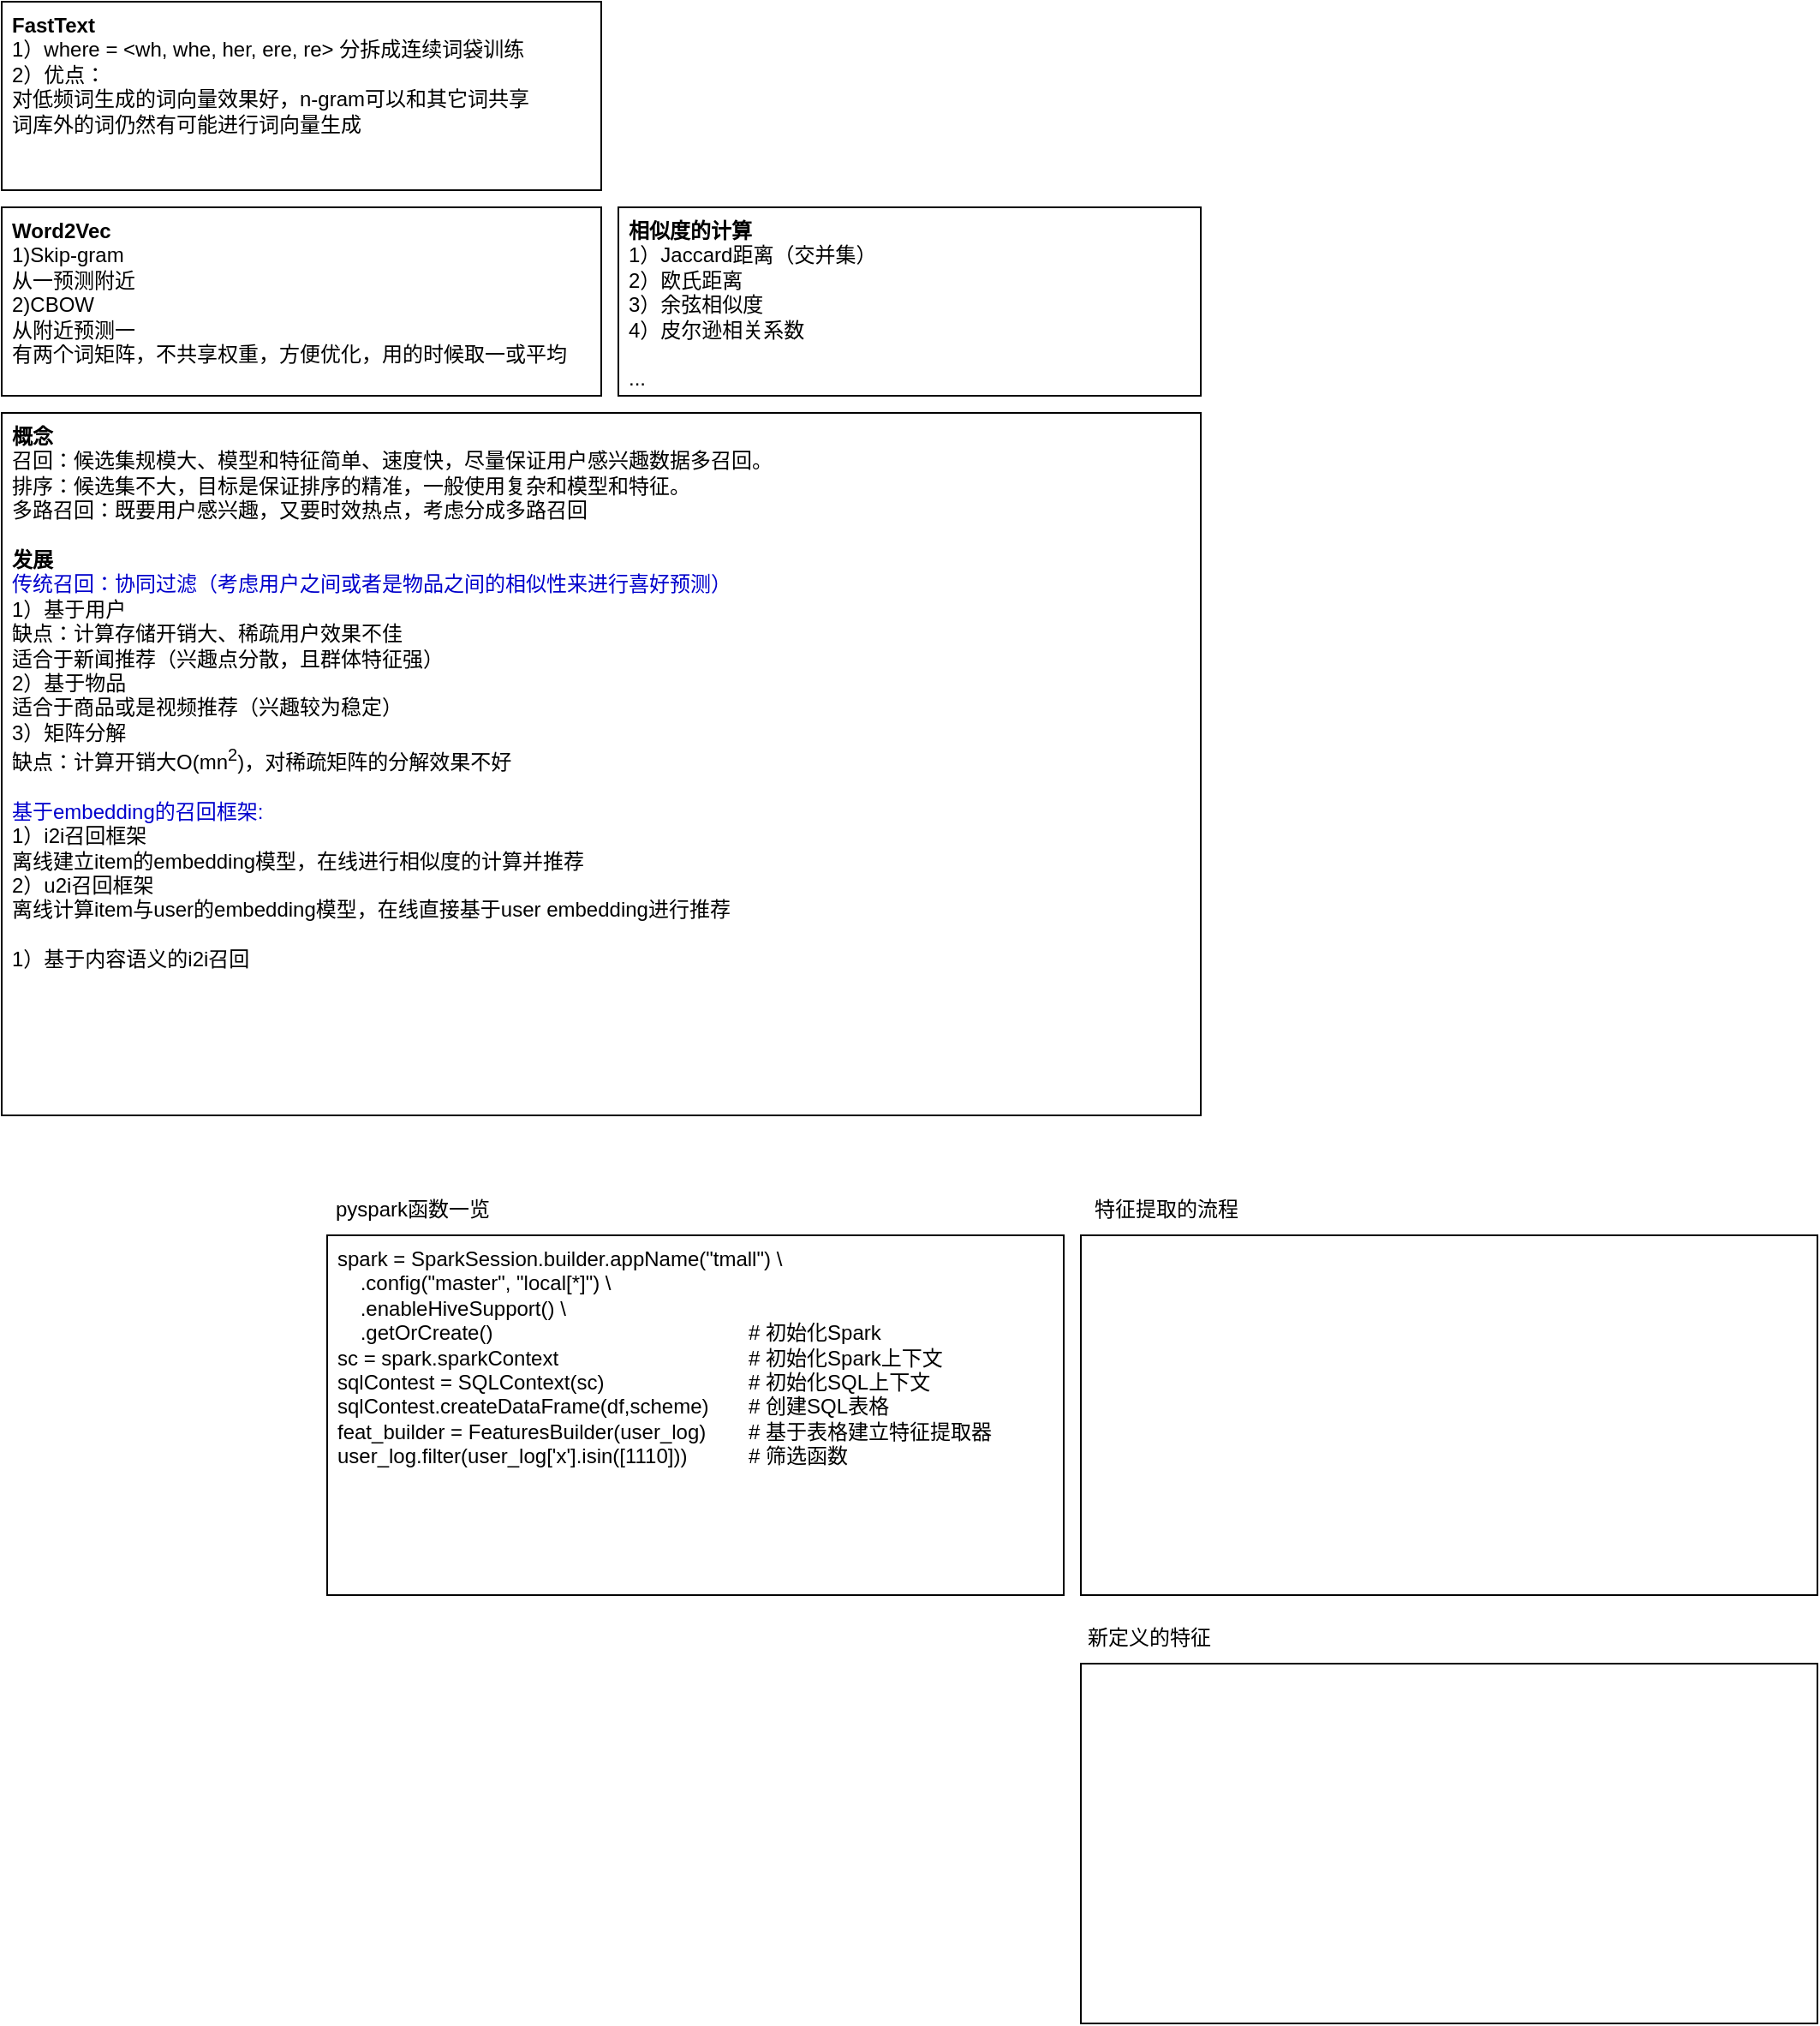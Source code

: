 <mxfile version="24.7.6">
  <diagram name="第 1 页" id="36jbz5RrVT9zZQwFr1fX">
    <mxGraphModel dx="1592" dy="1633" grid="1" gridSize="10" guides="1" tooltips="1" connect="1" arrows="1" fold="1" page="0" pageScale="1" pageWidth="827" pageHeight="1169" math="0" shadow="0">
      <root>
        <mxCell id="0" />
        <mxCell id="1" parent="0" />
        <mxCell id="ATmWsD3FDVk_h2czRpAP-1" value="&lt;div&gt;spark = SparkSession.builder&lt;span style=&quot;background-color: initial;&quot;&gt;.appName(&quot;tmall&quot;) \&lt;/span&gt;&lt;/div&gt;&lt;div&gt;&amp;nbsp; &amp;nbsp; .config(&quot;master&quot;, &quot;local[*]&quot;) \&lt;/div&gt;&lt;div&gt;&amp;nbsp; &amp;nbsp; .enableHiveSupport() \&lt;/div&gt;&lt;div&gt;&amp;nbsp; &amp;nbsp; .getOrCreate()&lt;span style=&quot;white-space: pre;&quot;&gt;&#x9;&lt;/span&gt;&lt;span style=&quot;white-space: pre;&quot;&gt;&#x9;&lt;/span&gt;&lt;span style=&quot;white-space: pre;&quot;&gt;&#x9;&lt;/span&gt;&lt;span style=&quot;white-space: pre;&quot;&gt;&#x9;&lt;/span&gt;&lt;span style=&quot;white-space: pre;&quot;&gt;&#x9;&lt;span style=&quot;white-space: pre;&quot;&gt;&#x9;&lt;/span&gt;&lt;/span&gt;# 初始化Spark&lt;/div&gt;&lt;div&gt;sc = spark.sparkContext&lt;span style=&quot;white-space: pre;&quot;&gt;&#x9;&lt;/span&gt;&lt;span style=&quot;white-space: pre;&quot;&gt;&#x9;&lt;/span&gt;&lt;span style=&quot;white-space: pre;&quot;&gt;&#x9;&lt;/span&gt;&lt;span style=&quot;white-space: pre;&quot;&gt;&#x9;&lt;span style=&quot;white-space: pre;&quot;&gt;&#x9;&lt;/span&gt;&lt;/span&gt;# 初始化Spark上下文&lt;br&gt;&lt;/div&gt;&lt;div&gt;sqlContest = SQLContext(sc)&lt;span style=&quot;white-space: pre;&quot;&gt;&#x9;&lt;/span&gt;&lt;span style=&quot;white-space: pre;&quot;&gt;&#x9;&lt;/span&gt;&lt;span style=&quot;white-space: pre;&quot;&gt;&#x9;&lt;span style=&quot;white-space: pre;&quot;&gt;&#x9;&lt;/span&gt;&lt;/span&gt;# 初始化SQL上下文&lt;br&gt;&lt;/div&gt;&lt;div&gt;sqlContest.createDataFrame(df,scheme)&lt;span style=&quot;white-space: pre;&quot;&gt;&#x9;&lt;/span&gt;# 创建SQL表格&lt;br&gt;&lt;/div&gt;&lt;div&gt;feat_builder = FeaturesBuilder(user_log)&lt;span style=&quot;white-space: pre;&quot;&gt;&#x9;&lt;/span&gt;# 基于表格建立特征提取器&lt;br&gt;&lt;/div&gt;&lt;div&gt;user_log.filter(user_log[&#39;x&#39;].isin([1110]))&lt;span style=&quot;white-space: pre;&quot;&gt;&#x9;&lt;/span&gt;&lt;span style=&quot;white-space: pre;&quot;&gt;&#x9;&lt;/span&gt;# 筛选函数&lt;br&gt;&lt;/div&gt;&lt;div&gt;&lt;br&gt;&lt;/div&gt;&lt;div&gt;&lt;br&gt;&lt;/div&gt;" style="rounded=0;whiteSpace=wrap;html=1;align=left;verticalAlign=top;spacingLeft=4;" vertex="1" parent="1">
          <mxGeometry x="-220" y="-170" width="430" height="210" as="geometry" />
        </mxCell>
        <mxCell id="ATmWsD3FDVk_h2czRpAP-2" value="pyspark函数一览" style="text;html=1;align=center;verticalAlign=middle;whiteSpace=wrap;rounded=0;" vertex="1" parent="1">
          <mxGeometry x="-220" y="-200" width="100" height="30" as="geometry" />
        </mxCell>
        <mxCell id="ATmWsD3FDVk_h2czRpAP-3" value="&lt;div&gt;&lt;br&gt;&lt;/div&gt;" style="rounded=0;whiteSpace=wrap;html=1;align=left;verticalAlign=top;spacingLeft=4;" vertex="1" parent="1">
          <mxGeometry x="220" y="-170" width="430" height="210" as="geometry" />
        </mxCell>
        <mxCell id="ATmWsD3FDVk_h2czRpAP-4" value="特征提取的流程" style="text;html=1;align=center;verticalAlign=middle;whiteSpace=wrap;rounded=0;" vertex="1" parent="1">
          <mxGeometry x="220" y="-200" width="100" height="30" as="geometry" />
        </mxCell>
        <mxCell id="ATmWsD3FDVk_h2czRpAP-5" value="新定义的特征" style="text;html=1;align=center;verticalAlign=middle;whiteSpace=wrap;rounded=0;" vertex="1" parent="1">
          <mxGeometry x="220" y="50" width="80" height="30" as="geometry" />
        </mxCell>
        <mxCell id="ATmWsD3FDVk_h2czRpAP-6" value="&lt;div&gt;&lt;br&gt;&lt;/div&gt;" style="rounded=0;whiteSpace=wrap;html=1;align=left;verticalAlign=top;spacingLeft=4;" vertex="1" parent="1">
          <mxGeometry x="220" y="80" width="430" height="210" as="geometry" />
        </mxCell>
        <mxCell id="ATmWsD3FDVk_h2czRpAP-8" value="&lt;div&gt;&lt;b&gt;概念&lt;/b&gt;&lt;/div&gt;&lt;div&gt;召回：候选集规模大、模型和特征简单、速度快，尽量保证用户感兴趣数据多召回。&lt;/div&gt;&lt;div&gt;排序：候选集不大，目标是保证排序的精准，一般使用复杂和模型和特征。&lt;/div&gt;&lt;div&gt;多路召回：既要用户感兴趣，又要时效热点，考虑分成多路召回&lt;/div&gt;&lt;div&gt;&lt;br&gt;&lt;/div&gt;&lt;div&gt;&lt;b&gt;发展&lt;/b&gt;&lt;/div&gt;&lt;div&gt;&lt;font color=&quot;#0000cc&quot;&gt;传统召回：协同过滤（考虑用户之间或者是物品之间的相似性来进行喜好预测）&lt;/font&gt;&lt;/div&gt;&lt;div&gt;1）基于用户&lt;/div&gt;&lt;div&gt;缺点：计算存储开销大、稀疏用户效果不佳&lt;/div&gt;&lt;div&gt;适合于新闻推荐（兴趣点分散，且群体特征强）&lt;/div&gt;&lt;div&gt;2）基于物品&lt;/div&gt;&lt;div&gt;适合于商品或是视频推荐（兴趣较为稳定）&lt;/div&gt;&lt;div&gt;3）矩阵分解&lt;br&gt;&lt;/div&gt;&lt;div&gt;缺点：计算开销大O(mn&lt;sup&gt;2&lt;/sup&gt;)，对稀疏矩阵的分解效果不好&lt;/div&gt;&lt;div&gt;&lt;br&gt;&lt;/div&gt;&lt;div&gt;&lt;font color=&quot;#0000cc&quot;&gt;基于embedding的召回框架:&lt;/font&gt;&lt;/div&gt;&lt;div&gt;1）i2i召回框架&lt;/div&gt;&lt;div&gt;离线建立item的embedding模型，在线进行相似度的计算并推荐&lt;/div&gt;&lt;div&gt;2）u2i召回框架&lt;/div&gt;&lt;div&gt;离线计算item与user的&lt;span style=&quot;background-color: initial;&quot;&gt;embedding模型，在线直接基于user&amp;nbsp;&lt;/span&gt;&lt;span style=&quot;background-color: initial;&quot;&gt;embedding进行推荐&lt;/span&gt;&lt;/div&gt;&lt;div&gt;&lt;br&gt;&lt;/div&gt;&lt;div&gt;1）基于内容语义的i2i召回&lt;/div&gt;&lt;div&gt;&lt;br&gt;&lt;/div&gt;" style="rounded=0;whiteSpace=wrap;html=1;align=left;verticalAlign=top;spacingLeft=4;" vertex="1" parent="1">
          <mxGeometry x="-410" y="-650" width="700" height="410" as="geometry" />
        </mxCell>
        <mxCell id="ATmWsD3FDVk_h2czRpAP-10" value="&lt;div&gt;&lt;b&gt;相似度的计算&lt;/b&gt;&lt;/div&gt;&lt;div&gt;1）Jaccard距离（交并集）&lt;/div&gt;&lt;div&gt;2）欧氏距离&lt;/div&gt;&lt;div&gt;3）余弦相似度&lt;/div&gt;&lt;div&gt;4）皮尔逊相关系数&lt;/div&gt;&lt;div&gt;&lt;br&gt;&lt;/div&gt;&lt;div&gt;...&lt;/div&gt;" style="rounded=0;whiteSpace=wrap;html=1;align=left;verticalAlign=top;spacingLeft=4;" vertex="1" parent="1">
          <mxGeometry x="-50" y="-770" width="340" height="110" as="geometry" />
        </mxCell>
        <mxCell id="ATmWsD3FDVk_h2czRpAP-11" value="&lt;b&gt;Word2Vec&lt;/b&gt;&lt;div&gt;1)Skip-gram&lt;/div&gt;&lt;div&gt;从一预测附近&lt;/div&gt;&lt;div&gt;2)CBOW&lt;/div&gt;&lt;div&gt;从附近预测一&lt;/div&gt;&lt;div&gt;有两个词矩阵，不共享权重，方便优化，用的时候取一或平均&lt;/div&gt;" style="rounded=0;whiteSpace=wrap;html=1;align=left;verticalAlign=top;spacingLeft=4;" vertex="1" parent="1">
          <mxGeometry x="-410" y="-770" width="350" height="110" as="geometry" />
        </mxCell>
        <mxCell id="ATmWsD3FDVk_h2czRpAP-13" value="&lt;b&gt;FastText&lt;/b&gt;&lt;br&gt;&lt;div&gt;1）where = &amp;lt;wh, whe, her, ere, re&amp;gt; 分拆成连续词袋训练&lt;/div&gt;&lt;div&gt;2）优点：&lt;/div&gt;&lt;div&gt;对低频词生成的词向量效果好，n-gram可以和其它词共享&lt;br&gt;&lt;/div&gt;&lt;div&gt;词库外的词仍然有可能进行词向量生成&lt;/div&gt;" style="rounded=0;whiteSpace=wrap;html=1;align=left;verticalAlign=top;spacingLeft=4;" vertex="1" parent="1">
          <mxGeometry x="-410" y="-890" width="350" height="110" as="geometry" />
        </mxCell>
      </root>
    </mxGraphModel>
  </diagram>
</mxfile>
